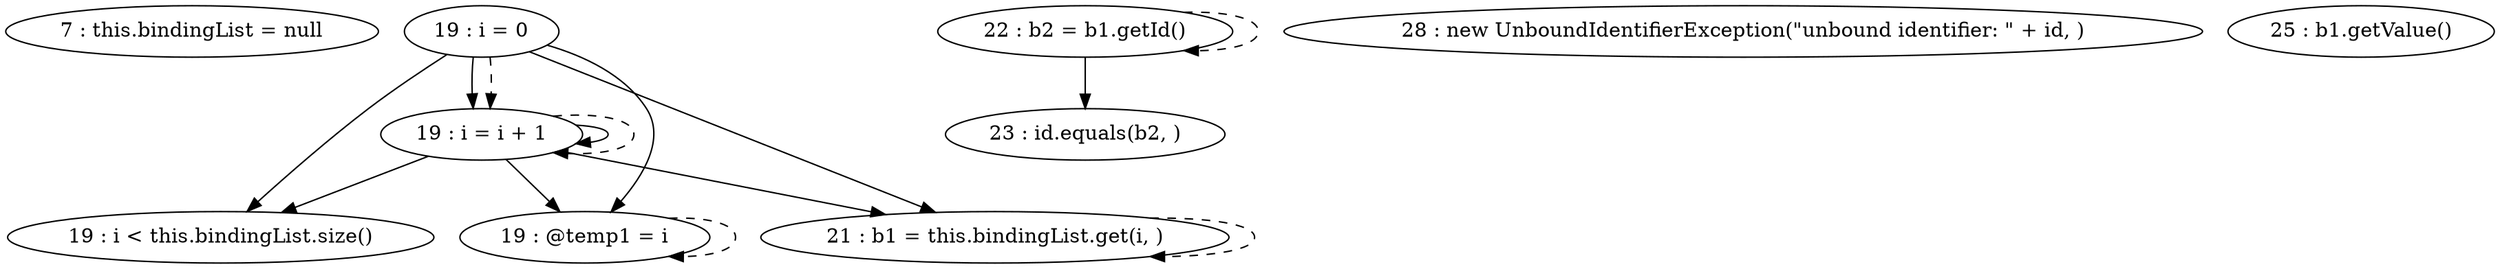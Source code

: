 digraph G {
"7 : this.bindingList = null"
"19 : i = 0"
"19 : i = 0" -> "19 : i < this.bindingList.size()"
"19 : i = 0" -> "19 : @temp1 = i"
"19 : i = 0" -> "19 : i = i + 1"
"19 : i = 0" -> "21 : b1 = this.bindingList.get(i, )"
"19 : i = 0" -> "19 : i = i + 1" [style=dashed]
"19 : i < this.bindingList.size()"
"21 : b1 = this.bindingList.get(i, )"
"21 : b1 = this.bindingList.get(i, )" -> "21 : b1 = this.bindingList.get(i, )" [style=dashed]
"22 : b2 = b1.getId()"
"22 : b2 = b1.getId()" -> "23 : id.equals(b2, )"
"22 : b2 = b1.getId()" -> "22 : b2 = b1.getId()" [style=dashed]
"23 : id.equals(b2, )"
"28 : new UnboundIdentifierException(\"unbound identifier: \" + id, )"
"25 : b1.getValue()"
"19 : @temp1 = i"
"19 : @temp1 = i" -> "19 : @temp1 = i" [style=dashed]
"19 : i = i + 1"
"19 : i = i + 1" -> "19 : i < this.bindingList.size()"
"19 : i = i + 1" -> "19 : @temp1 = i"
"19 : i = i + 1" -> "19 : i = i + 1"
"19 : i = i + 1" -> "21 : b1 = this.bindingList.get(i, )"
"19 : i = i + 1" -> "19 : i = i + 1" [style=dashed]
}